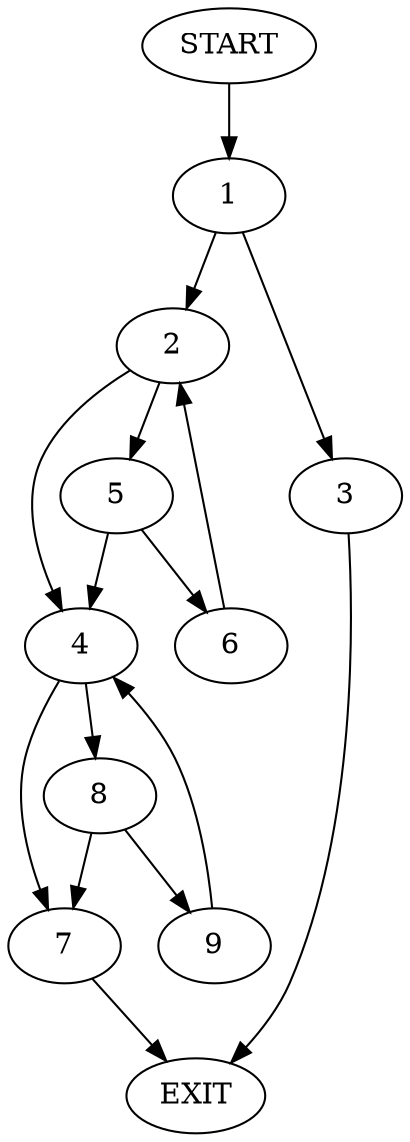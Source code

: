 digraph {
0 [label="START"]
10 [label="EXIT"]
0 -> 1
1 -> 2
1 -> 3
3 -> 10
2 -> 4
2 -> 5
5 -> 4
5 -> 6
4 -> 7
4 -> 8
6 -> 2
7 -> 10
8 -> 7
8 -> 9
9 -> 4
}
